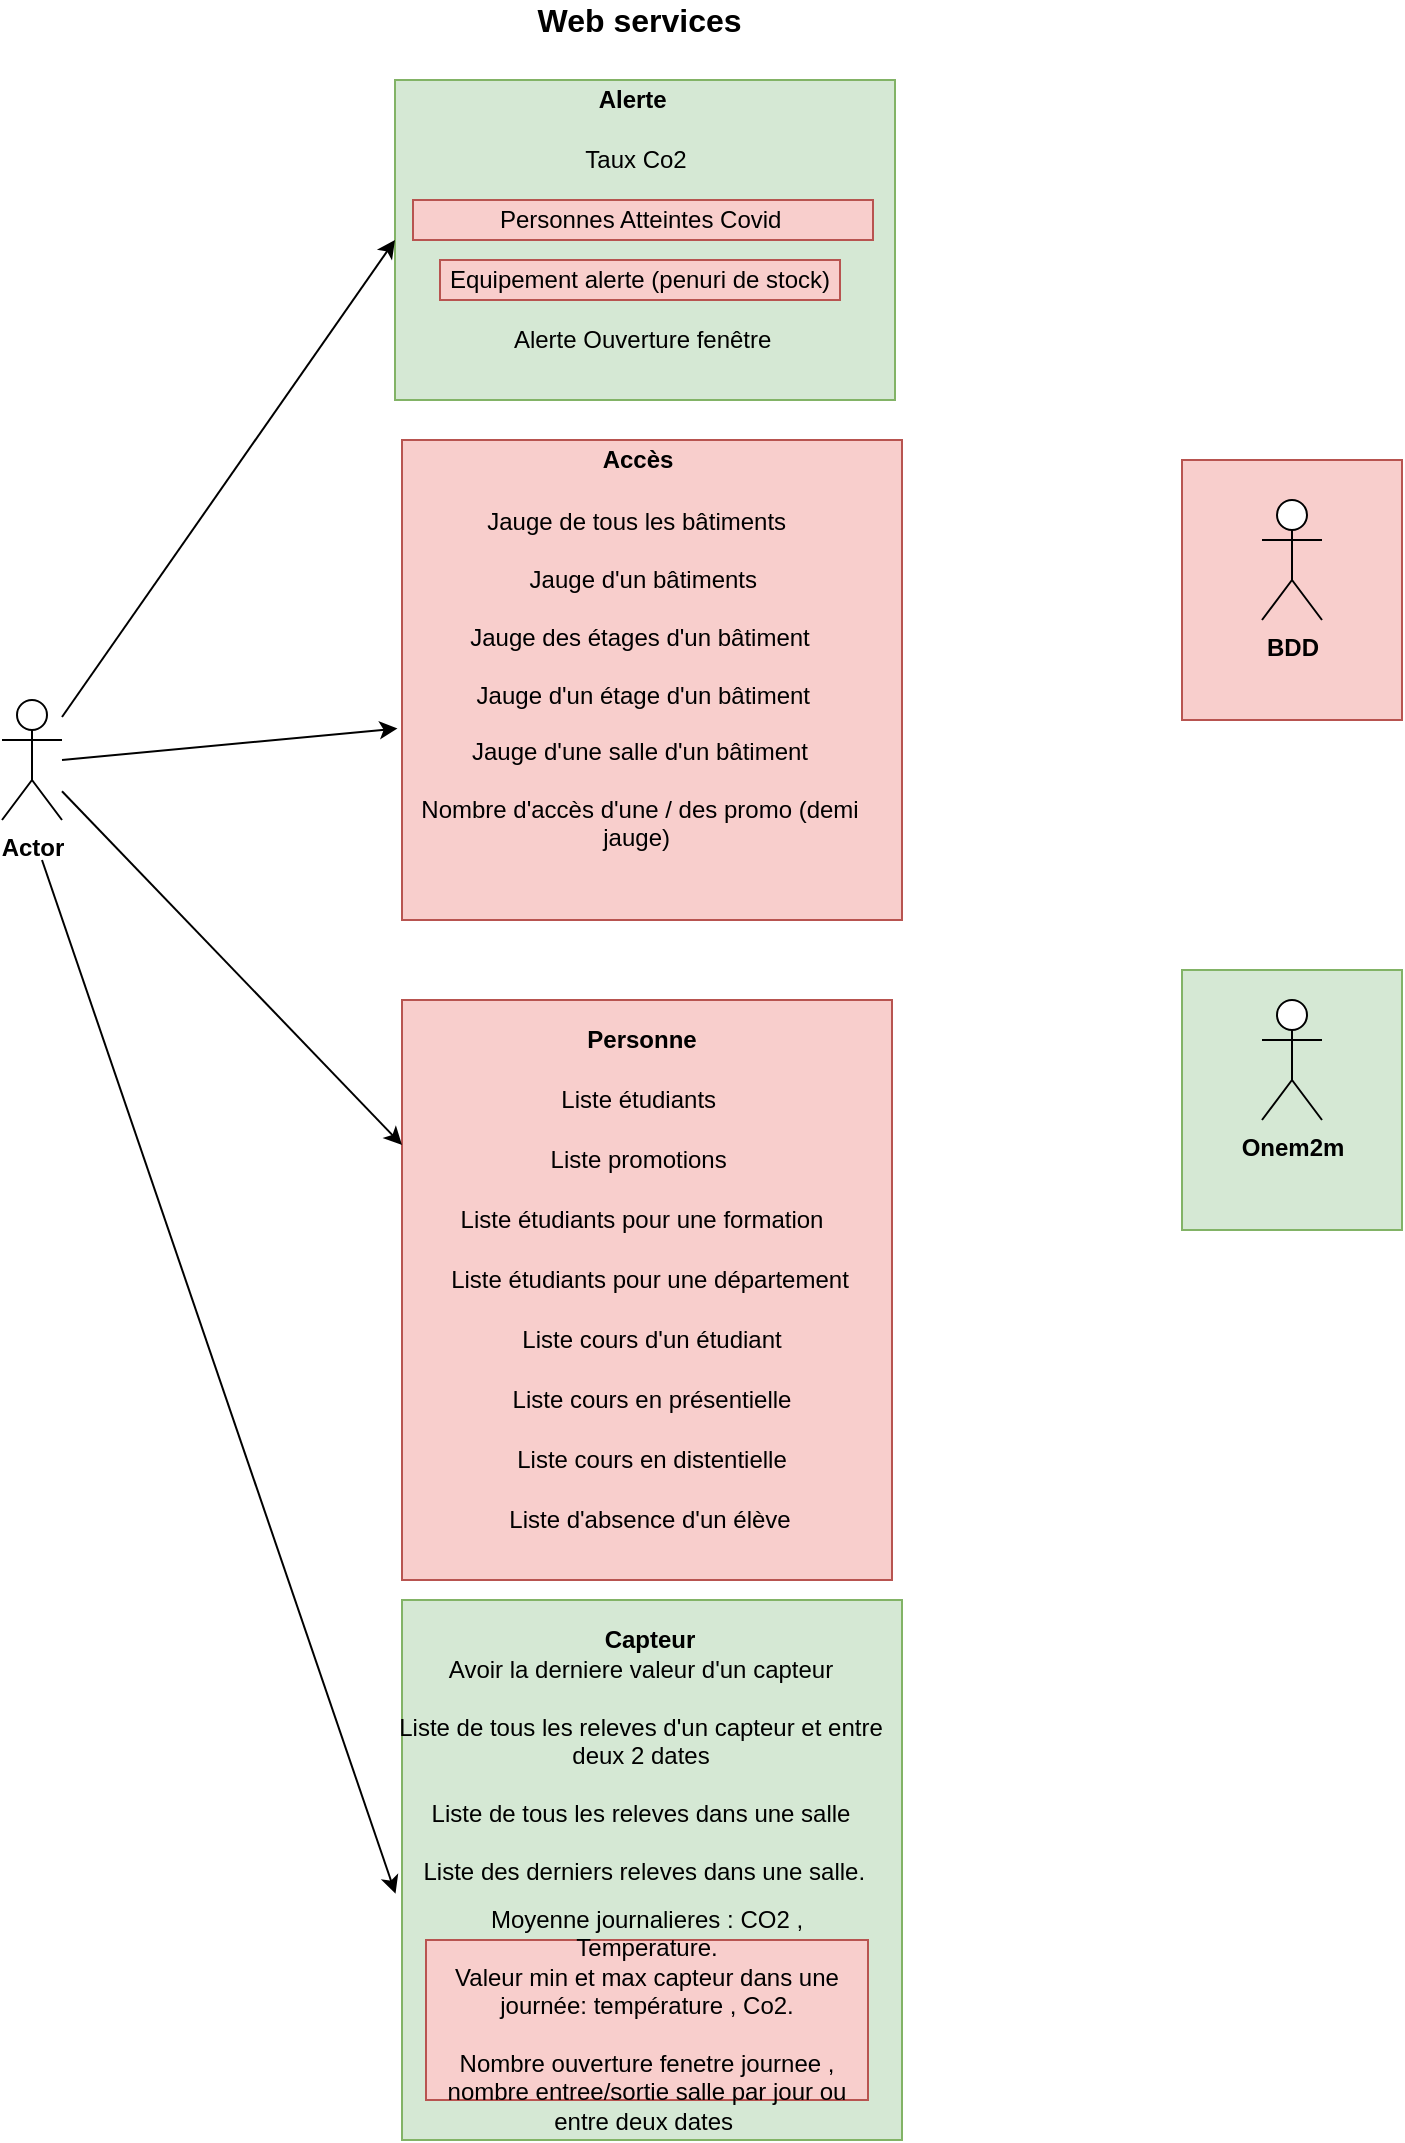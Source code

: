 <mxfile version="14.5.1" type="github">
  <diagram id="ocuWfuaNGDJ26_I2H6SO" name="Page-1">
    <mxGraphModel dx="1422" dy="794" grid="1" gridSize="10" guides="1" tooltips="1" connect="1" arrows="1" fold="1" page="1" pageScale="1" pageWidth="827" pageHeight="1169" math="0" shadow="0">
      <root>
        <mxCell id="0" />
        <mxCell id="1" parent="0" />
        <mxCell id="h11DLgabTtGKltXf4QLR-2" value="" style="rounded=0;whiteSpace=wrap;html=1;fillColor=#d5e8d4;strokeColor=#82b366;" vertex="1" parent="1">
          <mxGeometry x="660" y="565" width="110" height="130" as="geometry" />
        </mxCell>
        <mxCell id="h11DLgabTtGKltXf4QLR-1" value="" style="rounded=0;whiteSpace=wrap;html=1;fillColor=#f8cecc;strokeColor=#b85450;" vertex="1" parent="1">
          <mxGeometry x="660" y="310" width="110" height="130" as="geometry" />
        </mxCell>
        <mxCell id="tEwAyCv08CmWJKM7VAuX-1" value="&lt;b&gt;Actor&lt;/b&gt;" style="shape=umlActor;verticalLabelPosition=bottom;verticalAlign=top;html=1;outlineConnect=0;" parent="1" vertex="1">
          <mxGeometry x="70" y="430" width="30" height="60" as="geometry" />
        </mxCell>
        <mxCell id="LUslN0Hp2iyH4F8RHUz0-1" value="" style="rounded=0;whiteSpace=wrap;html=1;fillColor=#d5e8d4;strokeColor=#82b366;" parent="1" vertex="1">
          <mxGeometry x="266.5" y="120" width="250" height="160" as="geometry" />
        </mxCell>
        <mxCell id="LUslN0Hp2iyH4F8RHUz0-2" value="&lt;b&gt;Alerte&amp;nbsp;&lt;/b&gt;" style="text;html=1;strokeColor=none;fillColor=none;align=center;verticalAlign=middle;whiteSpace=wrap;rounded=0;" parent="1" vertex="1">
          <mxGeometry x="366.5" y="120" width="40" height="20" as="geometry" />
        </mxCell>
        <mxCell id="LUslN0Hp2iyH4F8RHUz0-4" value="" style="rounded=0;whiteSpace=wrap;html=1;fillColor=#f8cecc;strokeColor=#b85450;" parent="1" vertex="1">
          <mxGeometry x="270" y="300" width="250" height="240" as="geometry" />
        </mxCell>
        <mxCell id="LUslN0Hp2iyH4F8RHUz0-5" value="&lt;b&gt;Accès&lt;/b&gt;" style="text;html=1;strokeColor=none;fillColor=none;align=center;verticalAlign=middle;whiteSpace=wrap;rounded=0;" parent="1" vertex="1">
          <mxGeometry x="367.5" y="300" width="40" height="20" as="geometry" />
        </mxCell>
        <mxCell id="LUslN0Hp2iyH4F8RHUz0-6" value="" style="rounded=0;whiteSpace=wrap;html=1;fillColor=#f8cecc;strokeColor=#b85450;" parent="1" vertex="1">
          <mxGeometry x="270" y="580" width="245" height="290" as="geometry" />
        </mxCell>
        <mxCell id="LUslN0Hp2iyH4F8RHUz0-7" value="&lt;b&gt;Personne&lt;/b&gt;" style="text;html=1;strokeColor=none;fillColor=none;align=center;verticalAlign=middle;whiteSpace=wrap;rounded=0;" parent="1" vertex="1">
          <mxGeometry x="370" y="590" width="40" height="20" as="geometry" />
        </mxCell>
        <mxCell id="LUslN0Hp2iyH4F8RHUz0-8" value="&lt;font style=&quot;font-size: 16px&quot;&gt;&lt;b&gt;Web services&amp;nbsp;&lt;/b&gt;&lt;/font&gt;" style="text;html=1;strokeColor=none;fillColor=none;align=center;verticalAlign=middle;whiteSpace=wrap;rounded=0;" parent="1" vertex="1">
          <mxGeometry x="325.5" y="80" width="130" height="20" as="geometry" />
        </mxCell>
        <mxCell id="APrOK2f-dDUVphas6wfj-1" value="&lt;b&gt;BDD&lt;/b&gt;" style="shape=umlActor;verticalLabelPosition=bottom;verticalAlign=top;html=1;outlineConnect=0;" parent="1" vertex="1">
          <mxGeometry x="700" y="330" width="30" height="60" as="geometry" />
        </mxCell>
        <mxCell id="APrOK2f-dDUVphas6wfj-2" value="&lt;b&gt;Onem2m&lt;/b&gt;" style="shape=umlActor;verticalLabelPosition=bottom;verticalAlign=top;html=1;outlineConnect=0;" parent="1" vertex="1">
          <mxGeometry x="700" y="580" width="30" height="60" as="geometry" />
        </mxCell>
        <mxCell id="1Jgu8GzvpvVnRny0nY7y-1" value="" style="rounded=0;whiteSpace=wrap;html=1;fillColor=#d5e8d4;strokeColor=#82b366;" parent="1" vertex="1">
          <mxGeometry x="270" y="880" width="250" height="270" as="geometry" />
        </mxCell>
        <mxCell id="1Jgu8GzvpvVnRny0nY7y-4" value="&lt;b&gt;Capteur&lt;/b&gt;" style="text;html=1;strokeColor=none;fillColor=none;align=center;verticalAlign=middle;whiteSpace=wrap;rounded=0;" parent="1" vertex="1">
          <mxGeometry x="374" y="890" width="40" height="20" as="geometry" />
        </mxCell>
        <mxCell id="LUslN0Hp2iyH4F8RHUz0-9" value="Personnes Atteintes Covid&amp;nbsp;" style="text;html=1;strokeColor=#b85450;fillColor=#f8cecc;align=center;verticalAlign=middle;whiteSpace=wrap;rounded=0;" parent="1" vertex="1">
          <mxGeometry x="275.5" y="180" width="230" height="20" as="geometry" />
        </mxCell>
        <mxCell id="1Jgu8GzvpvVnRny0nY7y-7" value="Avoir la derniere valeur d&#39;un capteur&lt;br&gt;&lt;br&gt;Liste de tous les releves d&#39;un capteur et entre deux 2 dates &lt;br&gt;&lt;br&gt;Liste de tous les releves dans une salle&lt;br&gt;&lt;br&gt;&amp;nbsp;Liste des derniers releves dans une salle.&lt;br&gt;" style="text;html=1;strokeColor=none;fillColor=none;align=center;verticalAlign=middle;whiteSpace=wrap;rounded=0;" parent="1" vertex="1">
          <mxGeometry x="266.5" y="940" width="245" height="50" as="geometry" />
        </mxCell>
        <mxCell id="LUslN0Hp2iyH4F8RHUz0-10" value="Taux Co2" style="text;html=1;strokeColor=none;fillColor=none;align=center;verticalAlign=middle;whiteSpace=wrap;rounded=0;" parent="1" vertex="1">
          <mxGeometry x="271.5" y="150" width="230" height="20" as="geometry" />
        </mxCell>
        <mxCell id="1Jgu8GzvpvVnRny0nY7y-9" value="Moyenne journalieres : CO2 , Temperature.&lt;br&gt;Valeur min et max capteur dans une journée: température , Co2.&lt;br&gt;&lt;br&gt;Nombre ouverture fenetre journee , nombre entree/sortie salle par jour ou entre deux dates&amp;nbsp;" style="text;html=1;strokeColor=#b85450;fillColor=#f8cecc;align=center;verticalAlign=middle;whiteSpace=wrap;rounded=0;" parent="1" vertex="1">
          <mxGeometry x="282" y="1050" width="221" height="80" as="geometry" />
        </mxCell>
        <mxCell id="LUslN0Hp2iyH4F8RHUz0-11" value="Alerte Ouverture fenêtre&amp;nbsp;" style="text;html=1;strokeColor=none;fillColor=none;align=center;verticalAlign=middle;whiteSpace=wrap;rounded=0;" parent="1" vertex="1">
          <mxGeometry x="276.5" y="240" width="230" height="20" as="geometry" />
        </mxCell>
        <mxCell id="1Jgu8GzvpvVnRny0nY7y-10" value="Jauge de tous les bâtiments&amp;nbsp;&lt;br&gt;&lt;br&gt;&amp;nbsp;Jauge d&#39;un bâtiments &lt;br&gt;&lt;br&gt;Jauge des étages d&#39;un bâtiment&lt;br&gt;&lt;br&gt;&amp;nbsp;Jauge d&#39;un étage d&#39;un bâtiment&lt;br&gt;&lt;br&gt;Jauge d&#39;une salle d&#39;un bâtiment&lt;br&gt;&lt;br&gt;Nombre d&#39;accès d&#39;une / des promo (demi jauge)&amp;nbsp;" style="text;html=1;strokeColor=none;fillColor=none;align=center;verticalAlign=middle;whiteSpace=wrap;rounded=0;" parent="1" vertex="1">
          <mxGeometry x="274" y="390" width="230" height="60" as="geometry" />
        </mxCell>
        <mxCell id="LUslN0Hp2iyH4F8RHUz0-12" value="Liste étudiants&amp;nbsp;" style="text;html=1;strokeColor=none;fillColor=none;align=center;verticalAlign=middle;whiteSpace=wrap;rounded=0;" parent="1" vertex="1">
          <mxGeometry x="275" y="620" width="230" height="20" as="geometry" />
        </mxCell>
        <mxCell id="LUslN0Hp2iyH4F8RHUz0-13" value="Liste promotions&amp;nbsp;" style="text;html=1;strokeColor=none;fillColor=none;align=center;verticalAlign=middle;whiteSpace=wrap;rounded=0;" parent="1" vertex="1">
          <mxGeometry x="275" y="650" width="230" height="20" as="geometry" />
        </mxCell>
        <mxCell id="LUslN0Hp2iyH4F8RHUz0-14" value="Liste étudiants pour une formation" style="text;html=1;strokeColor=none;fillColor=none;align=center;verticalAlign=middle;whiteSpace=wrap;rounded=0;" parent="1" vertex="1">
          <mxGeometry x="275" y="680" width="230" height="20" as="geometry" />
        </mxCell>
        <mxCell id="LUslN0Hp2iyH4F8RHUz0-15" value="Liste étudiants pour une département&lt;span style=&quot;color: rgba(0 , 0 , 0 , 0) ; font-family: monospace ; font-size: 0px&quot;&gt;%3CmxGraphModel%3E%3Croot%3E%3CmxCell%20id%3D%220%22%2F%3E%3CmxCell%20id%3D%221%22%20parent%3D%220%22%2F%3E%3CmxCell%20id%3D%222%22%20value%3D%22Liste%20%C3%A9tudiants%20pour%20une%20formation%22%20style%3D%22text%3Bhtml%3D1%3BstrokeColor%3Dnone%3BfillColor%3Dnone%3Balign%3Dcenter%3BverticalAlign%3Dmiddle%3BwhiteSpace%3Dwrap%3Brounded%3D0%3B%22%20vertex%3D%221%22%20parent%3D%221%22%3E%3CmxGeometry%20x%3D%22275%22%20y%3D%22590%22%20width%3D%22230%22%20height%3D%2220%22%20as%3D%22geometry%22%2F%3E%3C%2FmxCell%3E%3C%2Froot%3E%3C%2FmxGraphModel%3E&lt;/span&gt;" style="text;html=1;strokeColor=none;fillColor=none;align=center;verticalAlign=middle;whiteSpace=wrap;rounded=0;" parent="1" vertex="1">
          <mxGeometry x="279" y="710" width="230" height="20" as="geometry" />
        </mxCell>
        <mxCell id="LUslN0Hp2iyH4F8RHUz0-17" value="Liste cours d&#39;un étudiant" style="text;html=1;strokeColor=none;fillColor=none;align=center;verticalAlign=middle;whiteSpace=wrap;rounded=0;" parent="1" vertex="1">
          <mxGeometry x="280" y="740" width="230" height="20" as="geometry" />
        </mxCell>
        <mxCell id="LUslN0Hp2iyH4F8RHUz0-18" value="Liste cours en présentielle" style="text;html=1;strokeColor=none;fillColor=none;align=center;verticalAlign=middle;whiteSpace=wrap;rounded=0;" parent="1" vertex="1">
          <mxGeometry x="280" y="770" width="230" height="20" as="geometry" />
        </mxCell>
        <mxCell id="LUslN0Hp2iyH4F8RHUz0-19" value="Liste cours en distentielle" style="text;html=1;strokeColor=none;fillColor=none;align=center;verticalAlign=middle;whiteSpace=wrap;rounded=0;" parent="1" vertex="1">
          <mxGeometry x="280" y="800" width="230" height="20" as="geometry" />
        </mxCell>
        <mxCell id="LUslN0Hp2iyH4F8RHUz0-20" value="Liste d&#39;absence d&#39;un élève" style="text;html=1;strokeColor=none;fillColor=none;align=center;verticalAlign=middle;whiteSpace=wrap;rounded=0;" parent="1" vertex="1">
          <mxGeometry x="279" y="830" width="230" height="20" as="geometry" />
        </mxCell>
        <mxCell id="1Jgu8GzvpvVnRny0nY7y-14" value="&lt;span&gt;Equipement alerte (penuri de stock)&lt;/span&gt;" style="text;html=1;strokeColor=#b85450;fillColor=#f8cecc;align=center;verticalAlign=middle;whiteSpace=wrap;rounded=0;" parent="1" vertex="1">
          <mxGeometry x="289" y="210" width="200" height="20" as="geometry" />
        </mxCell>
        <mxCell id="W6VFH3kQfa4Qgz9BV_cm-1" value="" style="endArrow=classic;html=1;entryX=0;entryY=0.5;entryDx=0;entryDy=0;" edge="1" parent="1" source="tEwAyCv08CmWJKM7VAuX-1" target="LUslN0Hp2iyH4F8RHUz0-1">
          <mxGeometry width="50" height="50" relative="1" as="geometry">
            <mxPoint x="340" y="470" as="sourcePoint" />
            <mxPoint x="390" y="420" as="targetPoint" />
          </mxGeometry>
        </mxCell>
        <mxCell id="W6VFH3kQfa4Qgz9BV_cm-2" value="" style="endArrow=classic;html=1;entryX=-0.009;entryY=0.601;entryDx=0;entryDy=0;entryPerimeter=0;" edge="1" parent="1" target="LUslN0Hp2iyH4F8RHUz0-4">
          <mxGeometry width="50" height="50" relative="1" as="geometry">
            <mxPoint x="100" y="460" as="sourcePoint" />
            <mxPoint x="390" y="420" as="targetPoint" />
          </mxGeometry>
        </mxCell>
        <mxCell id="W6VFH3kQfa4Qgz9BV_cm-3" value="" style="endArrow=classic;html=1;entryX=0;entryY=0.25;entryDx=0;entryDy=0;" edge="1" parent="1" source="tEwAyCv08CmWJKM7VAuX-1" target="LUslN0Hp2iyH4F8RHUz0-6">
          <mxGeometry width="50" height="50" relative="1" as="geometry">
            <mxPoint x="110" y="460" as="sourcePoint" />
            <mxPoint x="277.75" y="454.24" as="targetPoint" />
          </mxGeometry>
        </mxCell>
        <mxCell id="W6VFH3kQfa4Qgz9BV_cm-4" value="" style="endArrow=classic;html=1;entryX=-0.013;entryY=0.544;entryDx=0;entryDy=0;entryPerimeter=0;" edge="1" parent="1" target="1Jgu8GzvpvVnRny0nY7y-1">
          <mxGeometry width="50" height="50" relative="1" as="geometry">
            <mxPoint x="90" y="510" as="sourcePoint" />
            <mxPoint x="277.75" y="454.24" as="targetPoint" />
          </mxGeometry>
        </mxCell>
      </root>
    </mxGraphModel>
  </diagram>
</mxfile>

